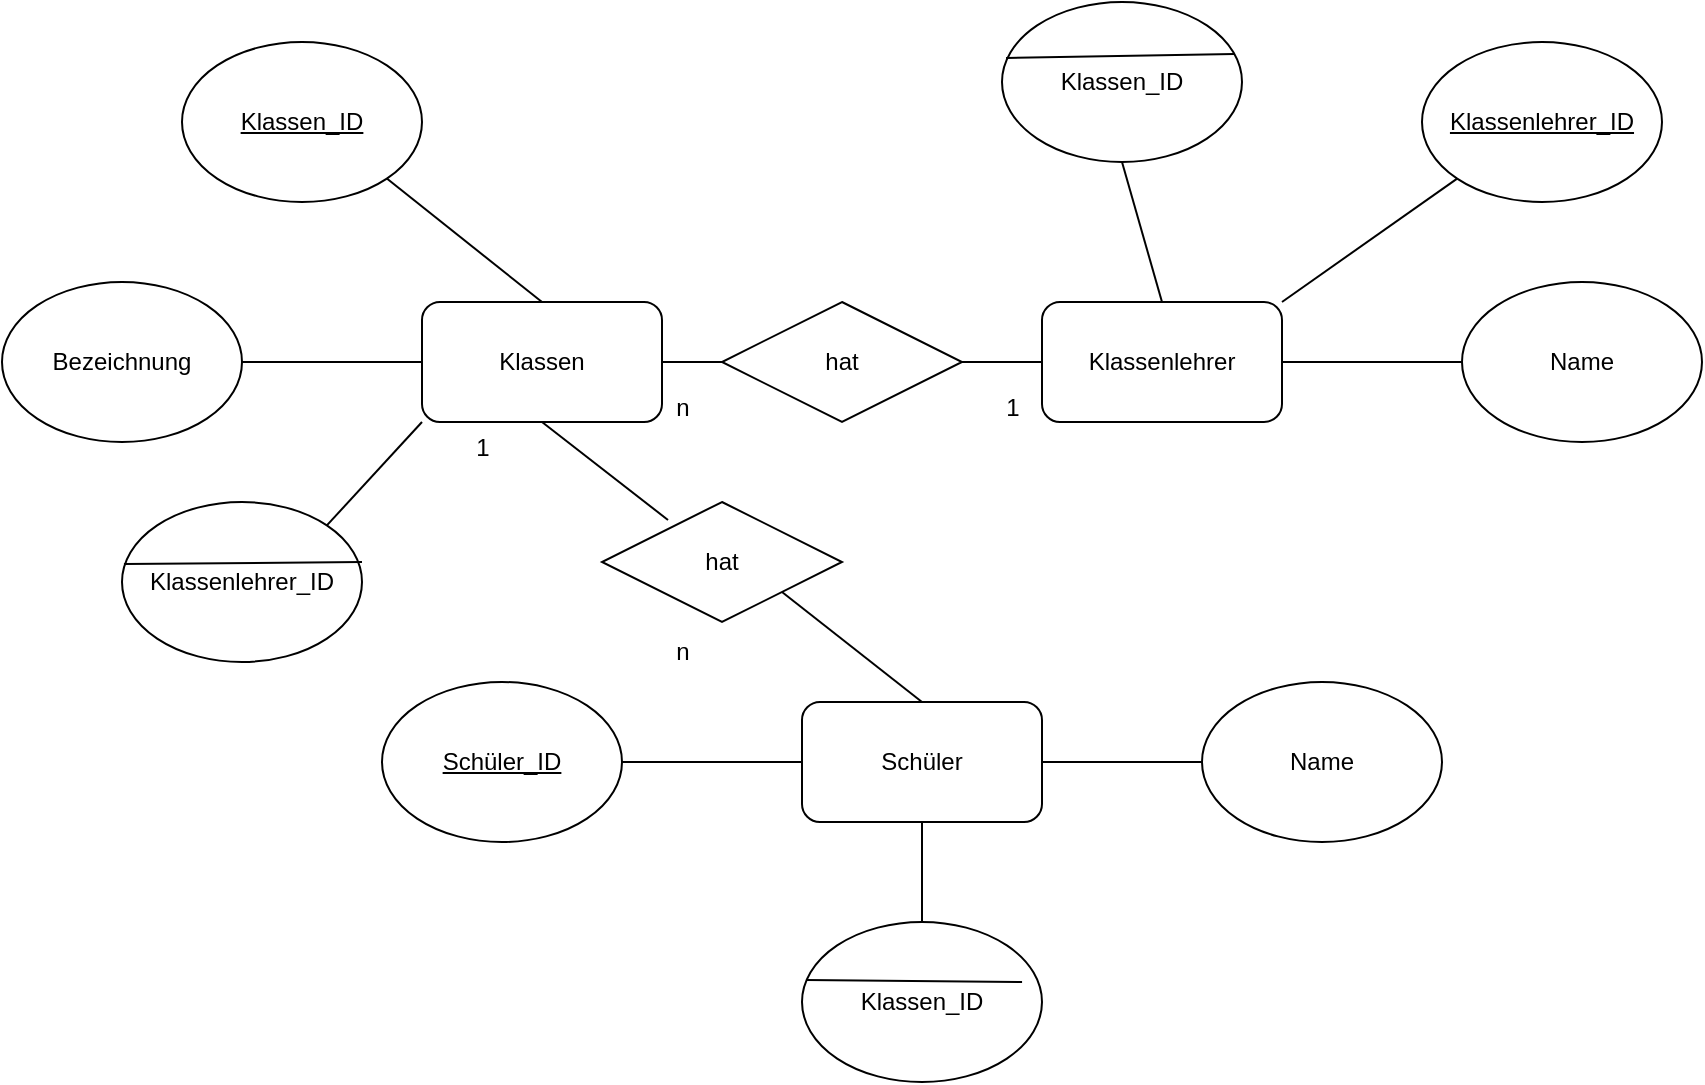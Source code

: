 <mxfile version="23.1.3" type="github">
  <diagram name="Page-1" id="O4E6hyYiJFyA3QKXJ2fg">
    <mxGraphModel dx="2069" dy="855" grid="1" gridSize="10" guides="1" tooltips="1" connect="1" arrows="1" fold="1" page="1" pageScale="1" pageWidth="827" pageHeight="1169" math="0" shadow="0">
      <root>
        <mxCell id="0" />
        <mxCell id="1" parent="0" />
        <mxCell id="XBAVuNljdXUTi8krRHn--1" value="Klassen" style="rounded=1;whiteSpace=wrap;html=1;" vertex="1" parent="1">
          <mxGeometry x="90" y="330" width="120" height="60" as="geometry" />
        </mxCell>
        <mxCell id="XBAVuNljdXUTi8krRHn--2" value="&lt;u&gt;Klassen_ID&lt;/u&gt;" style="ellipse;whiteSpace=wrap;html=1;" vertex="1" parent="1">
          <mxGeometry x="-30" y="200" width="120" height="80" as="geometry" />
        </mxCell>
        <mxCell id="XBAVuNljdXUTi8krRHn--3" value="Bezeichnung" style="ellipse;whiteSpace=wrap;html=1;" vertex="1" parent="1">
          <mxGeometry x="-120" y="320" width="120" height="80" as="geometry" />
        </mxCell>
        <mxCell id="XBAVuNljdXUTi8krRHn--4" value="" style="endArrow=none;html=1;rounded=0;entryX=1;entryY=1;entryDx=0;entryDy=0;exitX=0.5;exitY=0;exitDx=0;exitDy=0;" edge="1" parent="1" source="XBAVuNljdXUTi8krRHn--1" target="XBAVuNljdXUTi8krRHn--2">
          <mxGeometry width="50" height="50" relative="1" as="geometry">
            <mxPoint x="390" y="460" as="sourcePoint" />
            <mxPoint x="440" y="410" as="targetPoint" />
          </mxGeometry>
        </mxCell>
        <mxCell id="XBAVuNljdXUTi8krRHn--7" value="" style="endArrow=none;html=1;rounded=0;exitX=1;exitY=0.5;exitDx=0;exitDy=0;entryX=0;entryY=0.5;entryDx=0;entryDy=0;" edge="1" parent="1" source="XBAVuNljdXUTi8krRHn--3" target="XBAVuNljdXUTi8krRHn--1">
          <mxGeometry width="50" height="50" relative="1" as="geometry">
            <mxPoint x="390" y="460" as="sourcePoint" />
            <mxPoint x="440" y="410" as="targetPoint" />
          </mxGeometry>
        </mxCell>
        <mxCell id="XBAVuNljdXUTi8krRHn--10" value="Klassenlehrer" style="rounded=1;whiteSpace=wrap;html=1;" vertex="1" parent="1">
          <mxGeometry x="400" y="330" width="120" height="60" as="geometry" />
        </mxCell>
        <mxCell id="XBAVuNljdXUTi8krRHn--11" value="&lt;u&gt;Klassenlehrer_ID&lt;/u&gt;" style="ellipse;whiteSpace=wrap;html=1;" vertex="1" parent="1">
          <mxGeometry x="590" y="200" width="120" height="80" as="geometry" />
        </mxCell>
        <mxCell id="XBAVuNljdXUTi8krRHn--12" value="" style="endArrow=none;html=1;rounded=0;entryX=0;entryY=1;entryDx=0;entryDy=0;exitX=1;exitY=0;exitDx=0;exitDy=0;" edge="1" parent="1" source="XBAVuNljdXUTi8krRHn--10" target="XBAVuNljdXUTi8krRHn--11">
          <mxGeometry width="50" height="50" relative="1" as="geometry">
            <mxPoint x="390" y="460" as="sourcePoint" />
            <mxPoint x="440" y="410" as="targetPoint" />
          </mxGeometry>
        </mxCell>
        <mxCell id="XBAVuNljdXUTi8krRHn--15" value="" style="endArrow=none;html=1;rounded=0;exitX=1;exitY=0.5;exitDx=0;exitDy=0;entryX=0;entryY=0.5;entryDx=0;entryDy=0;" edge="1" parent="1" source="XBAVuNljdXUTi8krRHn--1" target="XBAVuNljdXUTi8krRHn--40">
          <mxGeometry width="50" height="50" relative="1" as="geometry">
            <mxPoint x="390" y="460" as="sourcePoint" />
            <mxPoint x="260" y="360" as="targetPoint" />
          </mxGeometry>
        </mxCell>
        <mxCell id="XBAVuNljdXUTi8krRHn--16" value="n" style="text;html=1;align=center;verticalAlign=middle;resizable=0;points=[];autosize=1;strokeColor=none;fillColor=none;" vertex="1" parent="1">
          <mxGeometry x="205" y="368" width="30" height="30" as="geometry" />
        </mxCell>
        <mxCell id="XBAVuNljdXUTi8krRHn--17" value="1" style="text;html=1;align=center;verticalAlign=middle;resizable=0;points=[];autosize=1;strokeColor=none;fillColor=none;" vertex="1" parent="1">
          <mxGeometry x="370" y="368" width="30" height="30" as="geometry" />
        </mxCell>
        <mxCell id="XBAVuNljdXUTi8krRHn--18" value="Name" style="ellipse;whiteSpace=wrap;html=1;" vertex="1" parent="1">
          <mxGeometry x="610" y="320" width="120" height="80" as="geometry" />
        </mxCell>
        <mxCell id="XBAVuNljdXUTi8krRHn--19" value="" style="endArrow=none;html=1;rounded=0;entryX=0;entryY=0.5;entryDx=0;entryDy=0;exitX=1;exitY=0.5;exitDx=0;exitDy=0;" edge="1" parent="1" source="XBAVuNljdXUTi8krRHn--10" target="XBAVuNljdXUTi8krRHn--18">
          <mxGeometry width="50" height="50" relative="1" as="geometry">
            <mxPoint x="390" y="460" as="sourcePoint" />
            <mxPoint x="440" y="410" as="targetPoint" />
          </mxGeometry>
        </mxCell>
        <mxCell id="XBAVuNljdXUTi8krRHn--20" value="Schüler" style="rounded=1;whiteSpace=wrap;html=1;" vertex="1" parent="1">
          <mxGeometry x="280" y="530" width="120" height="60" as="geometry" />
        </mxCell>
        <mxCell id="XBAVuNljdXUTi8krRHn--21" value="&lt;u&gt;Schüler_ID&lt;/u&gt;" style="ellipse;whiteSpace=wrap;html=1;" vertex="1" parent="1">
          <mxGeometry x="70" y="520" width="120" height="80" as="geometry" />
        </mxCell>
        <mxCell id="XBAVuNljdXUTi8krRHn--22" value="Name" style="ellipse;whiteSpace=wrap;html=1;" vertex="1" parent="1">
          <mxGeometry x="480" y="520" width="120" height="80" as="geometry" />
        </mxCell>
        <mxCell id="XBAVuNljdXUTi8krRHn--23" value="" style="endArrow=none;html=1;rounded=0;entryX=0.5;entryY=1;entryDx=0;entryDy=0;exitX=0.275;exitY=0.15;exitDx=0;exitDy=0;exitPerimeter=0;" edge="1" parent="1" source="XBAVuNljdXUTi8krRHn--38" target="XBAVuNljdXUTi8krRHn--1">
          <mxGeometry width="50" height="50" relative="1" as="geometry">
            <mxPoint x="190" y="430" as="sourcePoint" />
            <mxPoint x="440" y="410" as="targetPoint" />
          </mxGeometry>
        </mxCell>
        <mxCell id="XBAVuNljdXUTi8krRHn--24" value="1" style="text;html=1;align=center;verticalAlign=middle;resizable=0;points=[];autosize=1;strokeColor=none;fillColor=none;" vertex="1" parent="1">
          <mxGeometry x="105" y="388" width="30" height="30" as="geometry" />
        </mxCell>
        <mxCell id="XBAVuNljdXUTi8krRHn--25" value="n" style="text;html=1;align=center;verticalAlign=middle;resizable=0;points=[];autosize=1;strokeColor=none;fillColor=none;" vertex="1" parent="1">
          <mxGeometry x="205" y="490" width="30" height="30" as="geometry" />
        </mxCell>
        <mxCell id="XBAVuNljdXUTi8krRHn--26" value="Klassen_ID" style="ellipse;whiteSpace=wrap;html=1;" vertex="1" parent="1">
          <mxGeometry x="280" y="640" width="120" height="80" as="geometry" />
        </mxCell>
        <mxCell id="XBAVuNljdXUTi8krRHn--27" value="" style="endArrow=none;html=1;rounded=0;exitX=0.5;exitY=1;exitDx=0;exitDy=0;entryX=0.5;entryY=0;entryDx=0;entryDy=0;" edge="1" parent="1" source="XBAVuNljdXUTi8krRHn--20" target="XBAVuNljdXUTi8krRHn--26">
          <mxGeometry width="50" height="50" relative="1" as="geometry">
            <mxPoint x="390" y="460" as="sourcePoint" />
            <mxPoint x="440" y="410" as="targetPoint" />
          </mxGeometry>
        </mxCell>
        <mxCell id="XBAVuNljdXUTi8krRHn--28" value="" style="endArrow=none;html=1;rounded=0;entryX=0;entryY=0.5;entryDx=0;entryDy=0;exitX=1;exitY=0.5;exitDx=0;exitDy=0;" edge="1" parent="1" source="XBAVuNljdXUTi8krRHn--20" target="XBAVuNljdXUTi8krRHn--22">
          <mxGeometry width="50" height="50" relative="1" as="geometry">
            <mxPoint x="390" y="460" as="sourcePoint" />
            <mxPoint x="440" y="410" as="targetPoint" />
          </mxGeometry>
        </mxCell>
        <mxCell id="XBAVuNljdXUTi8krRHn--29" value="" style="endArrow=none;html=1;rounded=0;exitX=1;exitY=0.5;exitDx=0;exitDy=0;entryX=0;entryY=0.5;entryDx=0;entryDy=0;" edge="1" parent="1" source="XBAVuNljdXUTi8krRHn--21" target="XBAVuNljdXUTi8krRHn--20">
          <mxGeometry width="50" height="50" relative="1" as="geometry">
            <mxPoint x="390" y="460" as="sourcePoint" />
            <mxPoint x="440" y="410" as="targetPoint" />
          </mxGeometry>
        </mxCell>
        <mxCell id="XBAVuNljdXUTi8krRHn--30" value="Klassenlehrer_ID" style="ellipse;whiteSpace=wrap;html=1;" vertex="1" parent="1">
          <mxGeometry x="-60" y="430" width="120" height="80" as="geometry" />
        </mxCell>
        <mxCell id="XBAVuNljdXUTi8krRHn--31" value="" style="endArrow=none;html=1;rounded=0;exitX=1;exitY=0;exitDx=0;exitDy=0;entryX=0;entryY=1;entryDx=0;entryDy=0;" edge="1" parent="1" source="XBAVuNljdXUTi8krRHn--30" target="XBAVuNljdXUTi8krRHn--1">
          <mxGeometry width="50" height="50" relative="1" as="geometry">
            <mxPoint x="390" y="460" as="sourcePoint" />
            <mxPoint x="440" y="410" as="targetPoint" />
          </mxGeometry>
        </mxCell>
        <mxCell id="XBAVuNljdXUTi8krRHn--33" value="Klassen_ID" style="ellipse;whiteSpace=wrap;html=1;" vertex="1" parent="1">
          <mxGeometry x="380" y="180" width="120" height="80" as="geometry" />
        </mxCell>
        <mxCell id="XBAVuNljdXUTi8krRHn--34" value="" style="endArrow=none;html=1;rounded=0;entryX=0.5;entryY=1;entryDx=0;entryDy=0;exitX=0.5;exitY=0;exitDx=0;exitDy=0;" edge="1" parent="1" source="XBAVuNljdXUTi8krRHn--10" target="XBAVuNljdXUTi8krRHn--33">
          <mxGeometry width="50" height="50" relative="1" as="geometry">
            <mxPoint x="390" y="460" as="sourcePoint" />
            <mxPoint x="440" y="410" as="targetPoint" />
          </mxGeometry>
        </mxCell>
        <mxCell id="XBAVuNljdXUTi8krRHn--35" value="" style="endArrow=none;html=1;rounded=0;entryX=1;entryY=0.375;entryDx=0;entryDy=0;entryPerimeter=0;exitX=0.008;exitY=0.388;exitDx=0;exitDy=0;exitPerimeter=0;" edge="1" parent="1" source="XBAVuNljdXUTi8krRHn--30" target="XBAVuNljdXUTi8krRHn--30">
          <mxGeometry width="50" height="50" relative="1" as="geometry">
            <mxPoint x="-70" y="460" as="sourcePoint" />
            <mxPoint x="440" y="410" as="targetPoint" />
          </mxGeometry>
        </mxCell>
        <mxCell id="XBAVuNljdXUTi8krRHn--36" value="" style="endArrow=none;html=1;rounded=0;entryX=0.967;entryY=0.325;entryDx=0;entryDy=0;entryPerimeter=0;exitX=0.017;exitY=0.35;exitDx=0;exitDy=0;exitPerimeter=0;" edge="1" parent="1" source="XBAVuNljdXUTi8krRHn--33" target="XBAVuNljdXUTi8krRHn--33">
          <mxGeometry width="50" height="50" relative="1" as="geometry">
            <mxPoint x="390" y="460" as="sourcePoint" />
            <mxPoint x="440" y="410" as="targetPoint" />
          </mxGeometry>
        </mxCell>
        <mxCell id="XBAVuNljdXUTi8krRHn--38" value="hat" style="shape=rhombus;perimeter=rhombusPerimeter;whiteSpace=wrap;html=1;align=center;" vertex="1" parent="1">
          <mxGeometry x="180" y="430" width="120" height="60" as="geometry" />
        </mxCell>
        <mxCell id="XBAVuNljdXUTi8krRHn--39" value="" style="endArrow=none;html=1;rounded=0;exitX=1;exitY=1;exitDx=0;exitDy=0;entryX=0.5;entryY=0;entryDx=0;entryDy=0;" edge="1" parent="1" source="XBAVuNljdXUTi8krRHn--38" target="XBAVuNljdXUTi8krRHn--20">
          <mxGeometry width="50" height="50" relative="1" as="geometry">
            <mxPoint x="390" y="460" as="sourcePoint" />
            <mxPoint x="440" y="410" as="targetPoint" />
          </mxGeometry>
        </mxCell>
        <mxCell id="XBAVuNljdXUTi8krRHn--40" value="hat" style="shape=rhombus;perimeter=rhombusPerimeter;whiteSpace=wrap;html=1;align=center;" vertex="1" parent="1">
          <mxGeometry x="240" y="330" width="120" height="60" as="geometry" />
        </mxCell>
        <mxCell id="XBAVuNljdXUTi8krRHn--41" value="" style="endArrow=none;html=1;rounded=0;exitX=1;exitY=0.5;exitDx=0;exitDy=0;entryX=0;entryY=0.5;entryDx=0;entryDy=0;" edge="1" parent="1" source="XBAVuNljdXUTi8krRHn--40" target="XBAVuNljdXUTi8krRHn--10">
          <mxGeometry width="50" height="50" relative="1" as="geometry">
            <mxPoint x="390" y="460" as="sourcePoint" />
            <mxPoint x="440" y="410" as="targetPoint" />
          </mxGeometry>
        </mxCell>
        <mxCell id="XBAVuNljdXUTi8krRHn--42" value="" style="endArrow=none;html=1;rounded=0;exitX=0.017;exitY=0.363;exitDx=0;exitDy=0;exitPerimeter=0;entryX=0.917;entryY=0.375;entryDx=0;entryDy=0;entryPerimeter=0;" edge="1" parent="1" source="XBAVuNljdXUTi8krRHn--26" target="XBAVuNljdXUTi8krRHn--26">
          <mxGeometry width="50" height="50" relative="1" as="geometry">
            <mxPoint x="390" y="460" as="sourcePoint" />
            <mxPoint x="440" y="410" as="targetPoint" />
          </mxGeometry>
        </mxCell>
      </root>
    </mxGraphModel>
  </diagram>
</mxfile>
